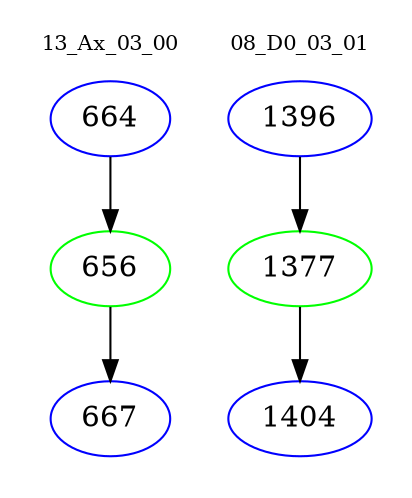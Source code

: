 digraph{
subgraph cluster_0 {
color = white
label = "13_Ax_03_00";
fontsize=10;
T0_664 [label="664", color="blue"]
T0_664 -> T0_656 [color="black"]
T0_656 [label="656", color="green"]
T0_656 -> T0_667 [color="black"]
T0_667 [label="667", color="blue"]
}
subgraph cluster_1 {
color = white
label = "08_D0_03_01";
fontsize=10;
T1_1396 [label="1396", color="blue"]
T1_1396 -> T1_1377 [color="black"]
T1_1377 [label="1377", color="green"]
T1_1377 -> T1_1404 [color="black"]
T1_1404 [label="1404", color="blue"]
}
}

